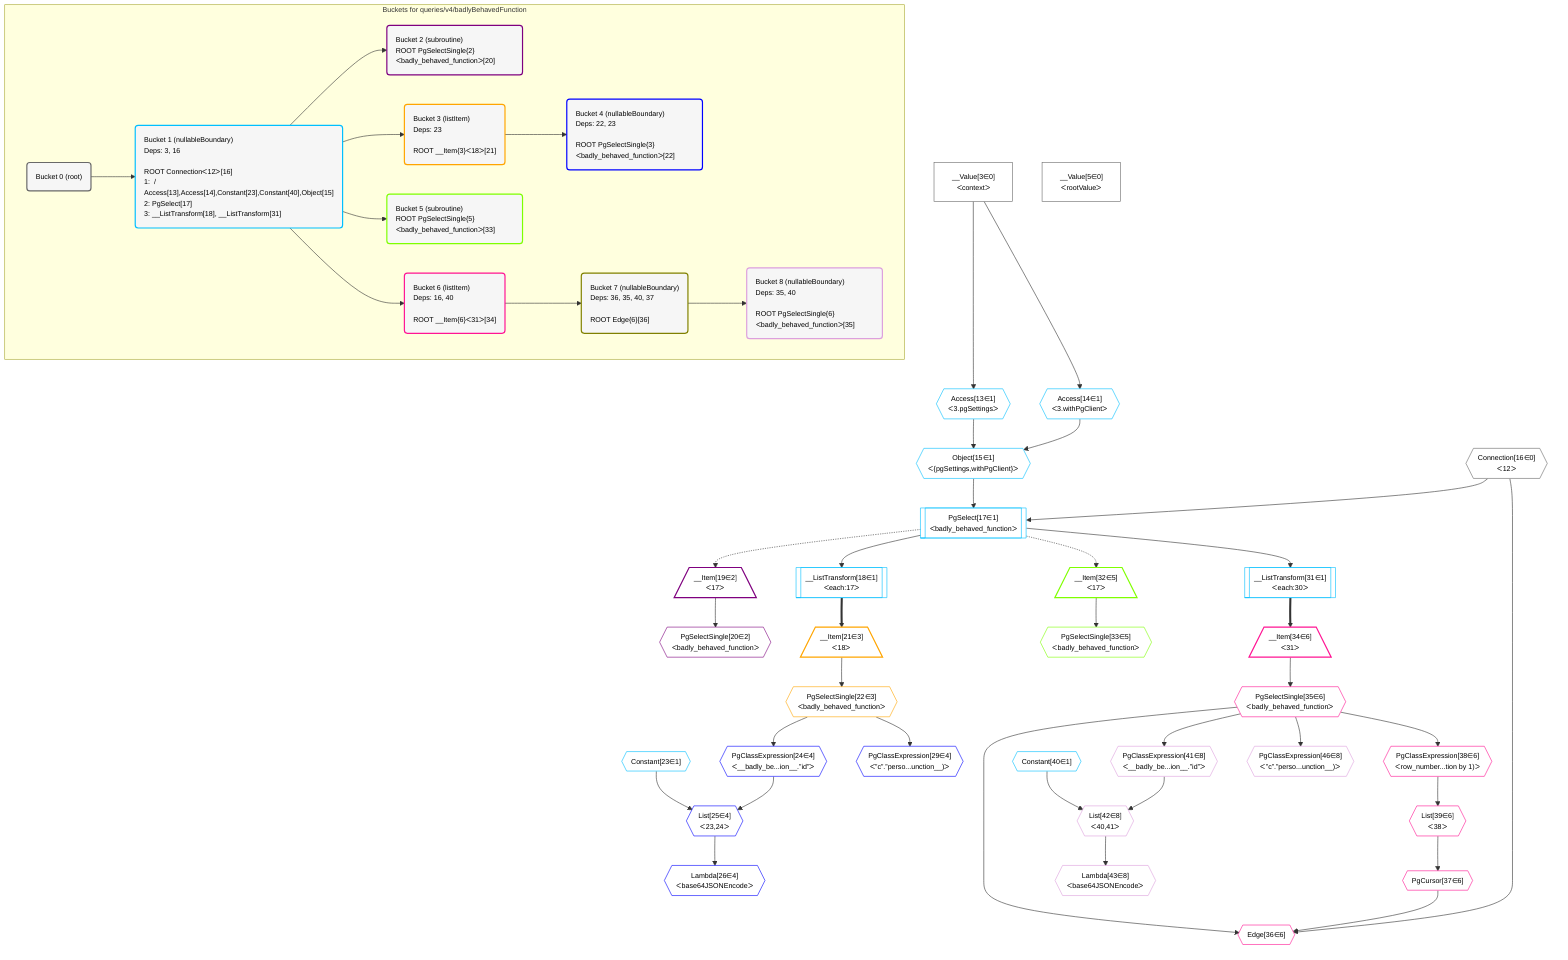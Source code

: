 %%{init: {'themeVariables': { 'fontSize': '12px'}}}%%
graph TD
    classDef path fill:#eee,stroke:#000,color:#000
    classDef plan fill:#fff,stroke-width:1px,color:#000
    classDef itemplan fill:#fff,stroke-width:2px,color:#000
    classDef unbatchedplan fill:#dff,stroke-width:1px,color:#000
    classDef sideeffectplan fill:#fcc,stroke-width:2px,color:#000
    classDef bucket fill:#f6f6f6,color:#000,stroke-width:2px,text-align:left


    %% define steps
    __Value3["__Value[3∈0]<br />ᐸcontextᐳ"]:::plan
    __Value5["__Value[5∈0]<br />ᐸrootValueᐳ"]:::plan
    Access13{{"Access[13∈1]<br />ᐸ3.pgSettingsᐳ"}}:::plan
    Access14{{"Access[14∈1]<br />ᐸ3.withPgClientᐳ"}}:::plan
    Object15{{"Object[15∈1]<br />ᐸ{pgSettings,withPgClient}ᐳ"}}:::plan
    Connection16{{"Connection[16∈0]<br />ᐸ12ᐳ"}}:::plan
    PgSelect17[["PgSelect[17∈1]<br />ᐸbadly_behaved_functionᐳ"]]:::plan
    __ListTransform18[["__ListTransform[18∈1]<br />ᐸeach:17ᐳ"]]:::plan
    __Item19[/"__Item[19∈2]<br />ᐸ17ᐳ"\]:::itemplan
    PgSelectSingle20{{"PgSelectSingle[20∈2]<br />ᐸbadly_behaved_functionᐳ"}}:::plan
    __Item21[/"__Item[21∈3]<br />ᐸ18ᐳ"\]:::itemplan
    PgSelectSingle22{{"PgSelectSingle[22∈3]<br />ᐸbadly_behaved_functionᐳ"}}:::plan
    Constant23{{"Constant[23∈1]"}}:::plan
    PgClassExpression24{{"PgClassExpression[24∈4]<br />ᐸ__badly_be...ion__.”id”ᐳ"}}:::plan
    List25{{"List[25∈4]<br />ᐸ23,24ᐳ"}}:::plan
    Lambda26{{"Lambda[26∈4]<br />ᐸbase64JSONEncodeᐳ"}}:::plan
    PgClassExpression29{{"PgClassExpression[29∈4]<br />ᐸ”c”.”perso...unction__)ᐳ"}}:::plan
    __ListTransform31[["__ListTransform[31∈1]<br />ᐸeach:30ᐳ"]]:::plan
    __Item32[/"__Item[32∈5]<br />ᐸ17ᐳ"\]:::itemplan
    PgSelectSingle33{{"PgSelectSingle[33∈5]<br />ᐸbadly_behaved_functionᐳ"}}:::plan
    __Item34[/"__Item[34∈6]<br />ᐸ31ᐳ"\]:::itemplan
    PgSelectSingle35{{"PgSelectSingle[35∈6]<br />ᐸbadly_behaved_functionᐳ"}}:::plan
    PgClassExpression38{{"PgClassExpression[38∈6]<br />ᐸrow_number...tion by 1)ᐳ"}}:::plan
    List39{{"List[39∈6]<br />ᐸ38ᐳ"}}:::plan
    PgCursor37{{"PgCursor[37∈6]"}}:::plan
    Edge36{{"Edge[36∈6]"}}:::plan
    Constant40{{"Constant[40∈1]"}}:::plan
    PgClassExpression41{{"PgClassExpression[41∈8]<br />ᐸ__badly_be...ion__.”id”ᐳ"}}:::plan
    List42{{"List[42∈8]<br />ᐸ40,41ᐳ"}}:::plan
    Lambda43{{"Lambda[43∈8]<br />ᐸbase64JSONEncodeᐳ"}}:::plan
    PgClassExpression46{{"PgClassExpression[46∈8]<br />ᐸ”c”.”perso...unction__)ᐳ"}}:::plan

    %% plan dependencies
    __Value3 --> Access13
    __Value3 --> Access14
    Access13 & Access14 --> Object15
    Object15 & Connection16 --> PgSelect17
    PgSelect17 --> __ListTransform18
    PgSelect17 -.-> __Item19
    __Item19 --> PgSelectSingle20
    __ListTransform18 ==> __Item21
    __Item21 --> PgSelectSingle22
    PgSelectSingle22 --> PgClassExpression24
    Constant23 & PgClassExpression24 --> List25
    List25 --> Lambda26
    PgSelectSingle22 --> PgClassExpression29
    PgSelect17 --> __ListTransform31
    PgSelect17 -.-> __Item32
    __Item32 --> PgSelectSingle33
    __ListTransform31 ==> __Item34
    __Item34 --> PgSelectSingle35
    PgSelectSingle35 --> PgClassExpression38
    PgClassExpression38 --> List39
    List39 --> PgCursor37
    PgSelectSingle35 & PgCursor37 & Connection16 --> Edge36
    PgSelectSingle35 --> PgClassExpression41
    Constant40 & PgClassExpression41 --> List42
    List42 --> Lambda43
    PgSelectSingle35 --> PgClassExpression46

    subgraph "Buckets for queries/v4/badlyBehavedFunction"
    Bucket0("Bucket 0 (root)"):::bucket
    classDef bucket0 stroke:#696969
    class Bucket0,__Value3,__Value5,Connection16 bucket0
    Bucket1("Bucket 1 (nullableBoundary)<br />Deps: 3, 16<br /><br />ROOT Connectionᐸ12ᐳ[16]<br />1:  / Access[13],Access[14],Constant[23],Constant[40],Object[15]<br />2: PgSelect[17]<br />3: __ListTransform[18], __ListTransform[31]"):::bucket
    classDef bucket1 stroke:#00bfff
    class Bucket1,Access13,Access14,Object15,PgSelect17,__ListTransform18,Constant23,__ListTransform31,Constant40 bucket1
    Bucket2("Bucket 2 (subroutine)<br />ROOT PgSelectSingle{2}ᐸbadly_behaved_functionᐳ[20]"):::bucket
    classDef bucket2 stroke:#7f007f
    class Bucket2,__Item19,PgSelectSingle20 bucket2
    Bucket3("Bucket 3 (listItem)<br />Deps: 23<br /><br />ROOT __Item{3}ᐸ18ᐳ[21]"):::bucket
    classDef bucket3 stroke:#ffa500
    class Bucket3,__Item21,PgSelectSingle22 bucket3
    Bucket4("Bucket 4 (nullableBoundary)<br />Deps: 22, 23<br /><br />ROOT PgSelectSingle{3}ᐸbadly_behaved_functionᐳ[22]"):::bucket
    classDef bucket4 stroke:#0000ff
    class Bucket4,PgClassExpression24,List25,Lambda26,PgClassExpression29 bucket4
    Bucket5("Bucket 5 (subroutine)<br />ROOT PgSelectSingle{5}ᐸbadly_behaved_functionᐳ[33]"):::bucket
    classDef bucket5 stroke:#7fff00
    class Bucket5,__Item32,PgSelectSingle33 bucket5
    Bucket6("Bucket 6 (listItem)<br />Deps: 16, 40<br /><br />ROOT __Item{6}ᐸ31ᐳ[34]"):::bucket
    classDef bucket6 stroke:#ff1493
    class Bucket6,__Item34,PgSelectSingle35,Edge36,PgCursor37,PgClassExpression38,List39 bucket6
    Bucket7("Bucket 7 (nullableBoundary)<br />Deps: 36, 35, 40, 37<br /><br />ROOT Edge{6}[36]"):::bucket
    classDef bucket7 stroke:#808000
    class Bucket7 bucket7
    Bucket8("Bucket 8 (nullableBoundary)<br />Deps: 35, 40<br /><br />ROOT PgSelectSingle{6}ᐸbadly_behaved_functionᐳ[35]"):::bucket
    classDef bucket8 stroke:#dda0dd
    class Bucket8,PgClassExpression41,List42,Lambda43,PgClassExpression46 bucket8
    Bucket0 --> Bucket1
    Bucket1 --> Bucket2 & Bucket3 & Bucket5 & Bucket6
    Bucket3 --> Bucket4
    Bucket6 --> Bucket7
    Bucket7 --> Bucket8
    end